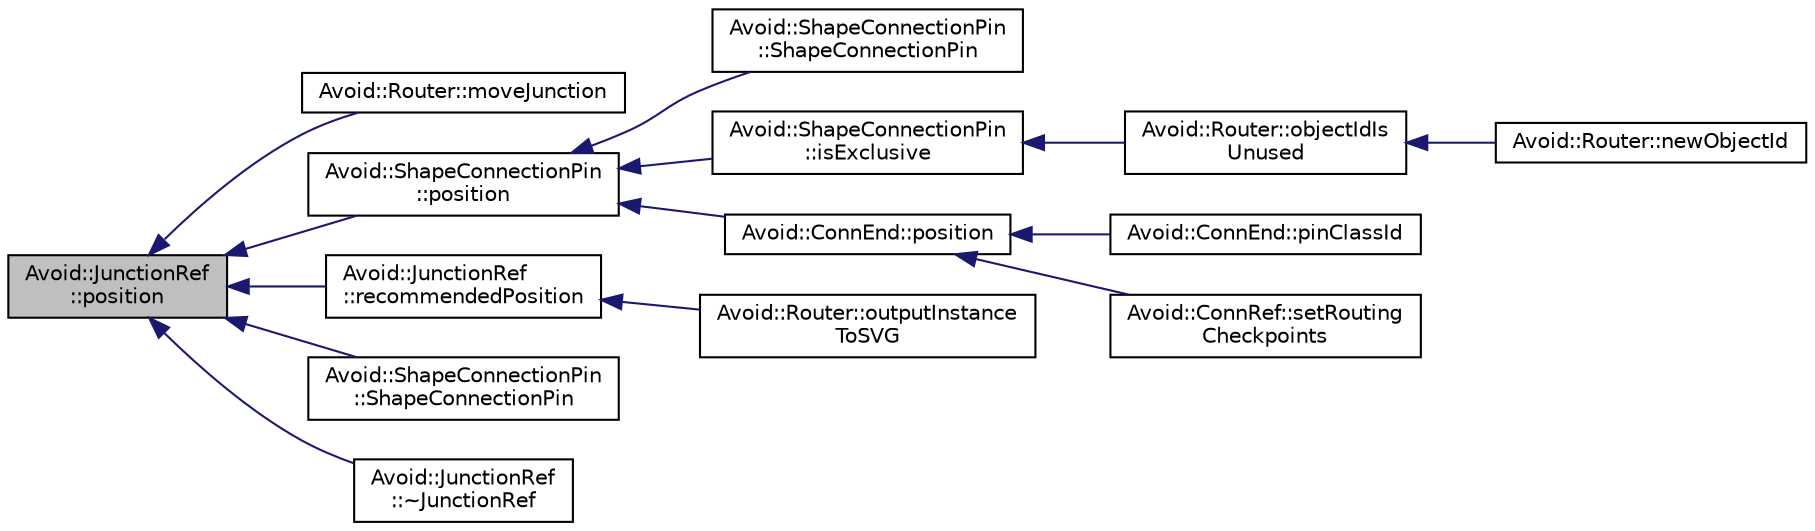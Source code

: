digraph "Avoid::JunctionRef::position"
{
  edge [fontname="Helvetica",fontsize="10",labelfontname="Helvetica",labelfontsize="10"];
  node [fontname="Helvetica",fontsize="10",shape=record];
  rankdir="LR";
  Node8 [label="Avoid::JunctionRef\l::position",height=0.2,width=0.4,color="black", fillcolor="grey75", style="filled", fontcolor="black"];
  Node8 -> Node9 [dir="back",color="midnightblue",fontsize="10",style="solid",fontname="Helvetica"];
  Node9 [label="Avoid::Router::moveJunction",height=0.2,width=0.4,color="black", fillcolor="white", style="filled",URL="$classAvoid_1_1Router.html#a94e5639b590902b5e734a1068fdc663c",tooltip="Move an existing junction within the router scene by a relative distance. "];
  Node8 -> Node10 [dir="back",color="midnightblue",fontsize="10",style="solid",fontname="Helvetica"];
  Node10 [label="Avoid::ShapeConnectionPin\l::position",height=0.2,width=0.4,color="black", fillcolor="white", style="filled",URL="$classAvoid_1_1ShapeConnectionPin.html#a68fb685af93fee972b116334b0d314fa",tooltip="Returns the position of this connection pin. "];
  Node10 -> Node11 [dir="back",color="midnightblue",fontsize="10",style="solid",fontname="Helvetica"];
  Node11 [label="Avoid::ShapeConnectionPin\l::ShapeConnectionPin",height=0.2,width=0.4,color="black", fillcolor="white", style="filled",URL="$classAvoid_1_1ShapeConnectionPin.html#ae267734eb3641c366595b488d21e4784",tooltip="Constructs a ShapeConnectionPin at a specified absolute or proportional position relative to the pare..."];
  Node10 -> Node12 [dir="back",color="midnightblue",fontsize="10",style="solid",fontname="Helvetica"];
  Node12 [label="Avoid::ShapeConnectionPin\l::isExclusive",height=0.2,width=0.4,color="black", fillcolor="white", style="filled",URL="$classAvoid_1_1ShapeConnectionPin.html#adac2cb72fa0d78dd8cb77b292519bd6c",tooltip="Returns whether the connection pin is exclusive, i.e., only one connector can attach to it..."];
  Node12 -> Node13 [dir="back",color="midnightblue",fontsize="10",style="solid",fontname="Helvetica"];
  Node13 [label="Avoid::Router::objectIdIs\lUnused",height=0.2,width=0.4,color="black", fillcolor="white", style="filled",URL="$classAvoid_1_1Router.html#a8f36729c98e13e57d2c56c0d1facf86c",tooltip="Returns whether or not the given ID is already used. "];
  Node13 -> Node14 [dir="back",color="midnightblue",fontsize="10",style="solid",fontname="Helvetica"];
  Node14 [label="Avoid::Router::newObjectId",height=0.2,width=0.4,color="black", fillcolor="white", style="filled",URL="$classAvoid_1_1Router.html#a202c28fcb04f7af2183fe6849b4ce2f3",tooltip="Returns the object ID used for automatically generated objects, such as during hyperedge routing..."];
  Node10 -> Node15 [dir="back",color="midnightblue",fontsize="10",style="solid",fontname="Helvetica"];
  Node15 [label="Avoid::ConnEnd::position",height=0.2,width=0.4,color="black", fillcolor="white", style="filled",URL="$classAvoid_1_1ConnEnd.html#a351619dda450b525bedec4667edee9d7",tooltip="Returns the position of this connector endpoint. "];
  Node15 -> Node16 [dir="back",color="midnightblue",fontsize="10",style="solid",fontname="Helvetica"];
  Node16 [label="Avoid::ConnEnd::pinClassId",height=0.2,width=0.4,color="black", fillcolor="white", style="filled",URL="$classAvoid_1_1ConnEnd.html#a31f741b5d8a86e0a8c4803475c674e8b",tooltip="Returns the pin class ID for a ConnEnd attached to a shape. "];
  Node15 -> Node17 [dir="back",color="midnightblue",fontsize="10",style="solid",fontname="Helvetica"];
  Node17 [label="Avoid::ConnRef::setRouting\lCheckpoints",height=0.2,width=0.4,color="black", fillcolor="white", style="filled",URL="$classAvoid_1_1ConnRef.html#a7fc22448cc52a1b060f62bcc00d1bb93",tooltip="Allows the user to specify a set of checkpoints that this connector will route via. "];
  Node8 -> Node18 [dir="back",color="midnightblue",fontsize="10",style="solid",fontname="Helvetica"];
  Node18 [label="Avoid::JunctionRef\l::recommendedPosition",height=0.2,width=0.4,color="black", fillcolor="white", style="filled",URL="$classAvoid_1_1JunctionRef.html#a5b376e38102c5e4c9b625be21a9e46d5",tooltip="Returns a recommended position for the junction based on improving hyperedge routes. This value will be set during routing when the improveHyperedgeRoutesMovingJunctions router option is set (the default). "];
  Node18 -> Node19 [dir="back",color="midnightblue",fontsize="10",style="solid",fontname="Helvetica"];
  Node19 [label="Avoid::Router::outputInstance\lToSVG",height=0.2,width=0.4,color="black", fillcolor="white", style="filled",URL="$classAvoid_1_1Router.html#a458aae2d6447e0958e4916a8c29bbb47",tooltip="Generates an SVG file containing debug output and code that can be used to regenerate the instance..."];
  Node8 -> Node20 [dir="back",color="midnightblue",fontsize="10",style="solid",fontname="Helvetica"];
  Node20 [label="Avoid::ShapeConnectionPin\l::ShapeConnectionPin",height=0.2,width=0.4,color="black", fillcolor="white", style="filled",URL="$classAvoid_1_1ShapeConnectionPin.html#afa2e31949ff244bf4cacd996097867dd",tooltip="Constructs a ShapeConnectionPin on a JunctionRef. "];
  Node8 -> Node21 [dir="back",color="midnightblue",fontsize="10",style="solid",fontname="Helvetica"];
  Node21 [label="Avoid::JunctionRef\l::~JunctionRef",height=0.2,width=0.4,color="black", fillcolor="white", style="filled",URL="$classAvoid_1_1JunctionRef.html#a59f907070398e40cd0993f7ee4cc690c",tooltip="Junction reference destructor. "];
}

